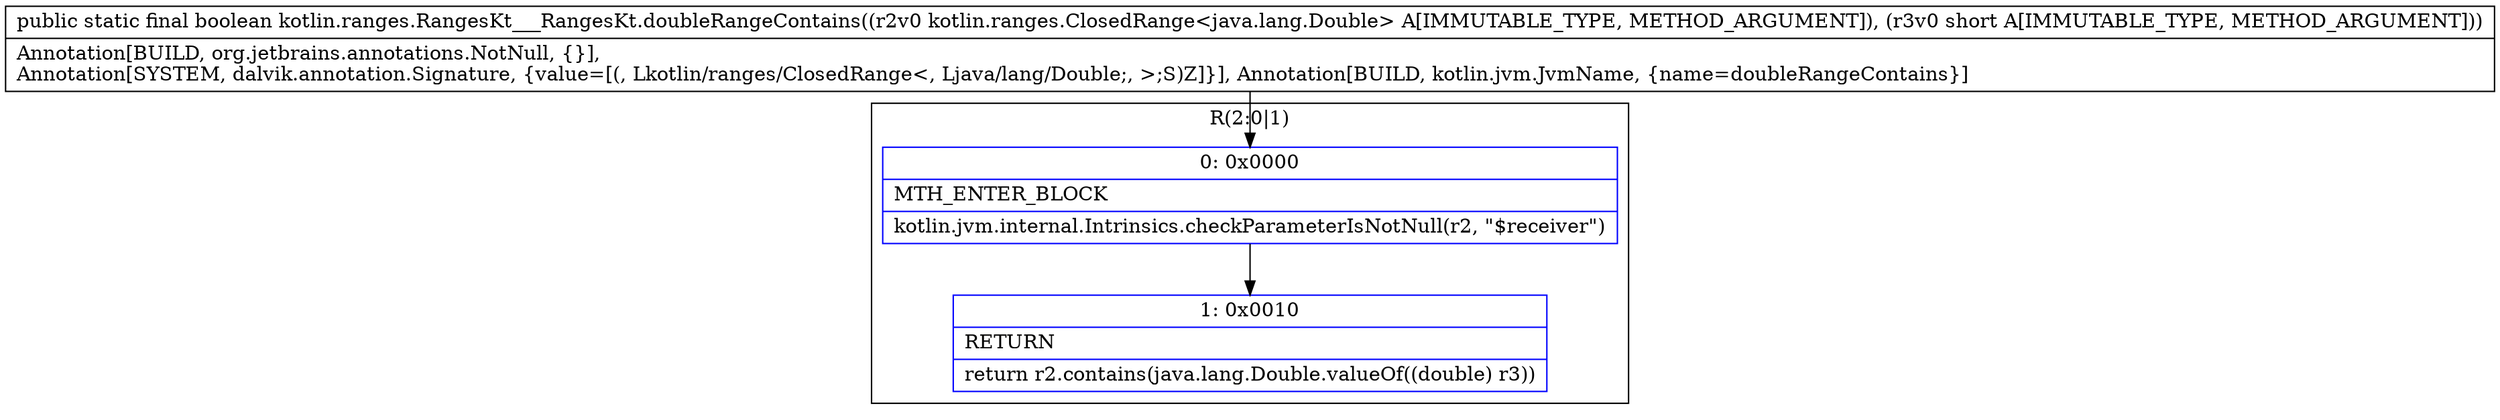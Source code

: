 digraph "CFG forkotlin.ranges.RangesKt___RangesKt.doubleRangeContains(Lkotlin\/ranges\/ClosedRange;S)Z" {
subgraph cluster_Region_465148282 {
label = "R(2:0|1)";
node [shape=record,color=blue];
Node_0 [shape=record,label="{0\:\ 0x0000|MTH_ENTER_BLOCK\l|kotlin.jvm.internal.Intrinsics.checkParameterIsNotNull(r2, \"$receiver\")\l}"];
Node_1 [shape=record,label="{1\:\ 0x0010|RETURN\l|return r2.contains(java.lang.Double.valueOf((double) r3))\l}"];
}
MethodNode[shape=record,label="{public static final boolean kotlin.ranges.RangesKt___RangesKt.doubleRangeContains((r2v0 kotlin.ranges.ClosedRange\<java.lang.Double\> A[IMMUTABLE_TYPE, METHOD_ARGUMENT]), (r3v0 short A[IMMUTABLE_TYPE, METHOD_ARGUMENT]))  | Annotation[BUILD, org.jetbrains.annotations.NotNull, \{\}], \lAnnotation[SYSTEM, dalvik.annotation.Signature, \{value=[(, Lkotlin\/ranges\/ClosedRange\<, Ljava\/lang\/Double;, \>;S)Z]\}], Annotation[BUILD, kotlin.jvm.JvmName, \{name=doubleRangeContains\}]\l}"];
MethodNode -> Node_0;
Node_0 -> Node_1;
}

